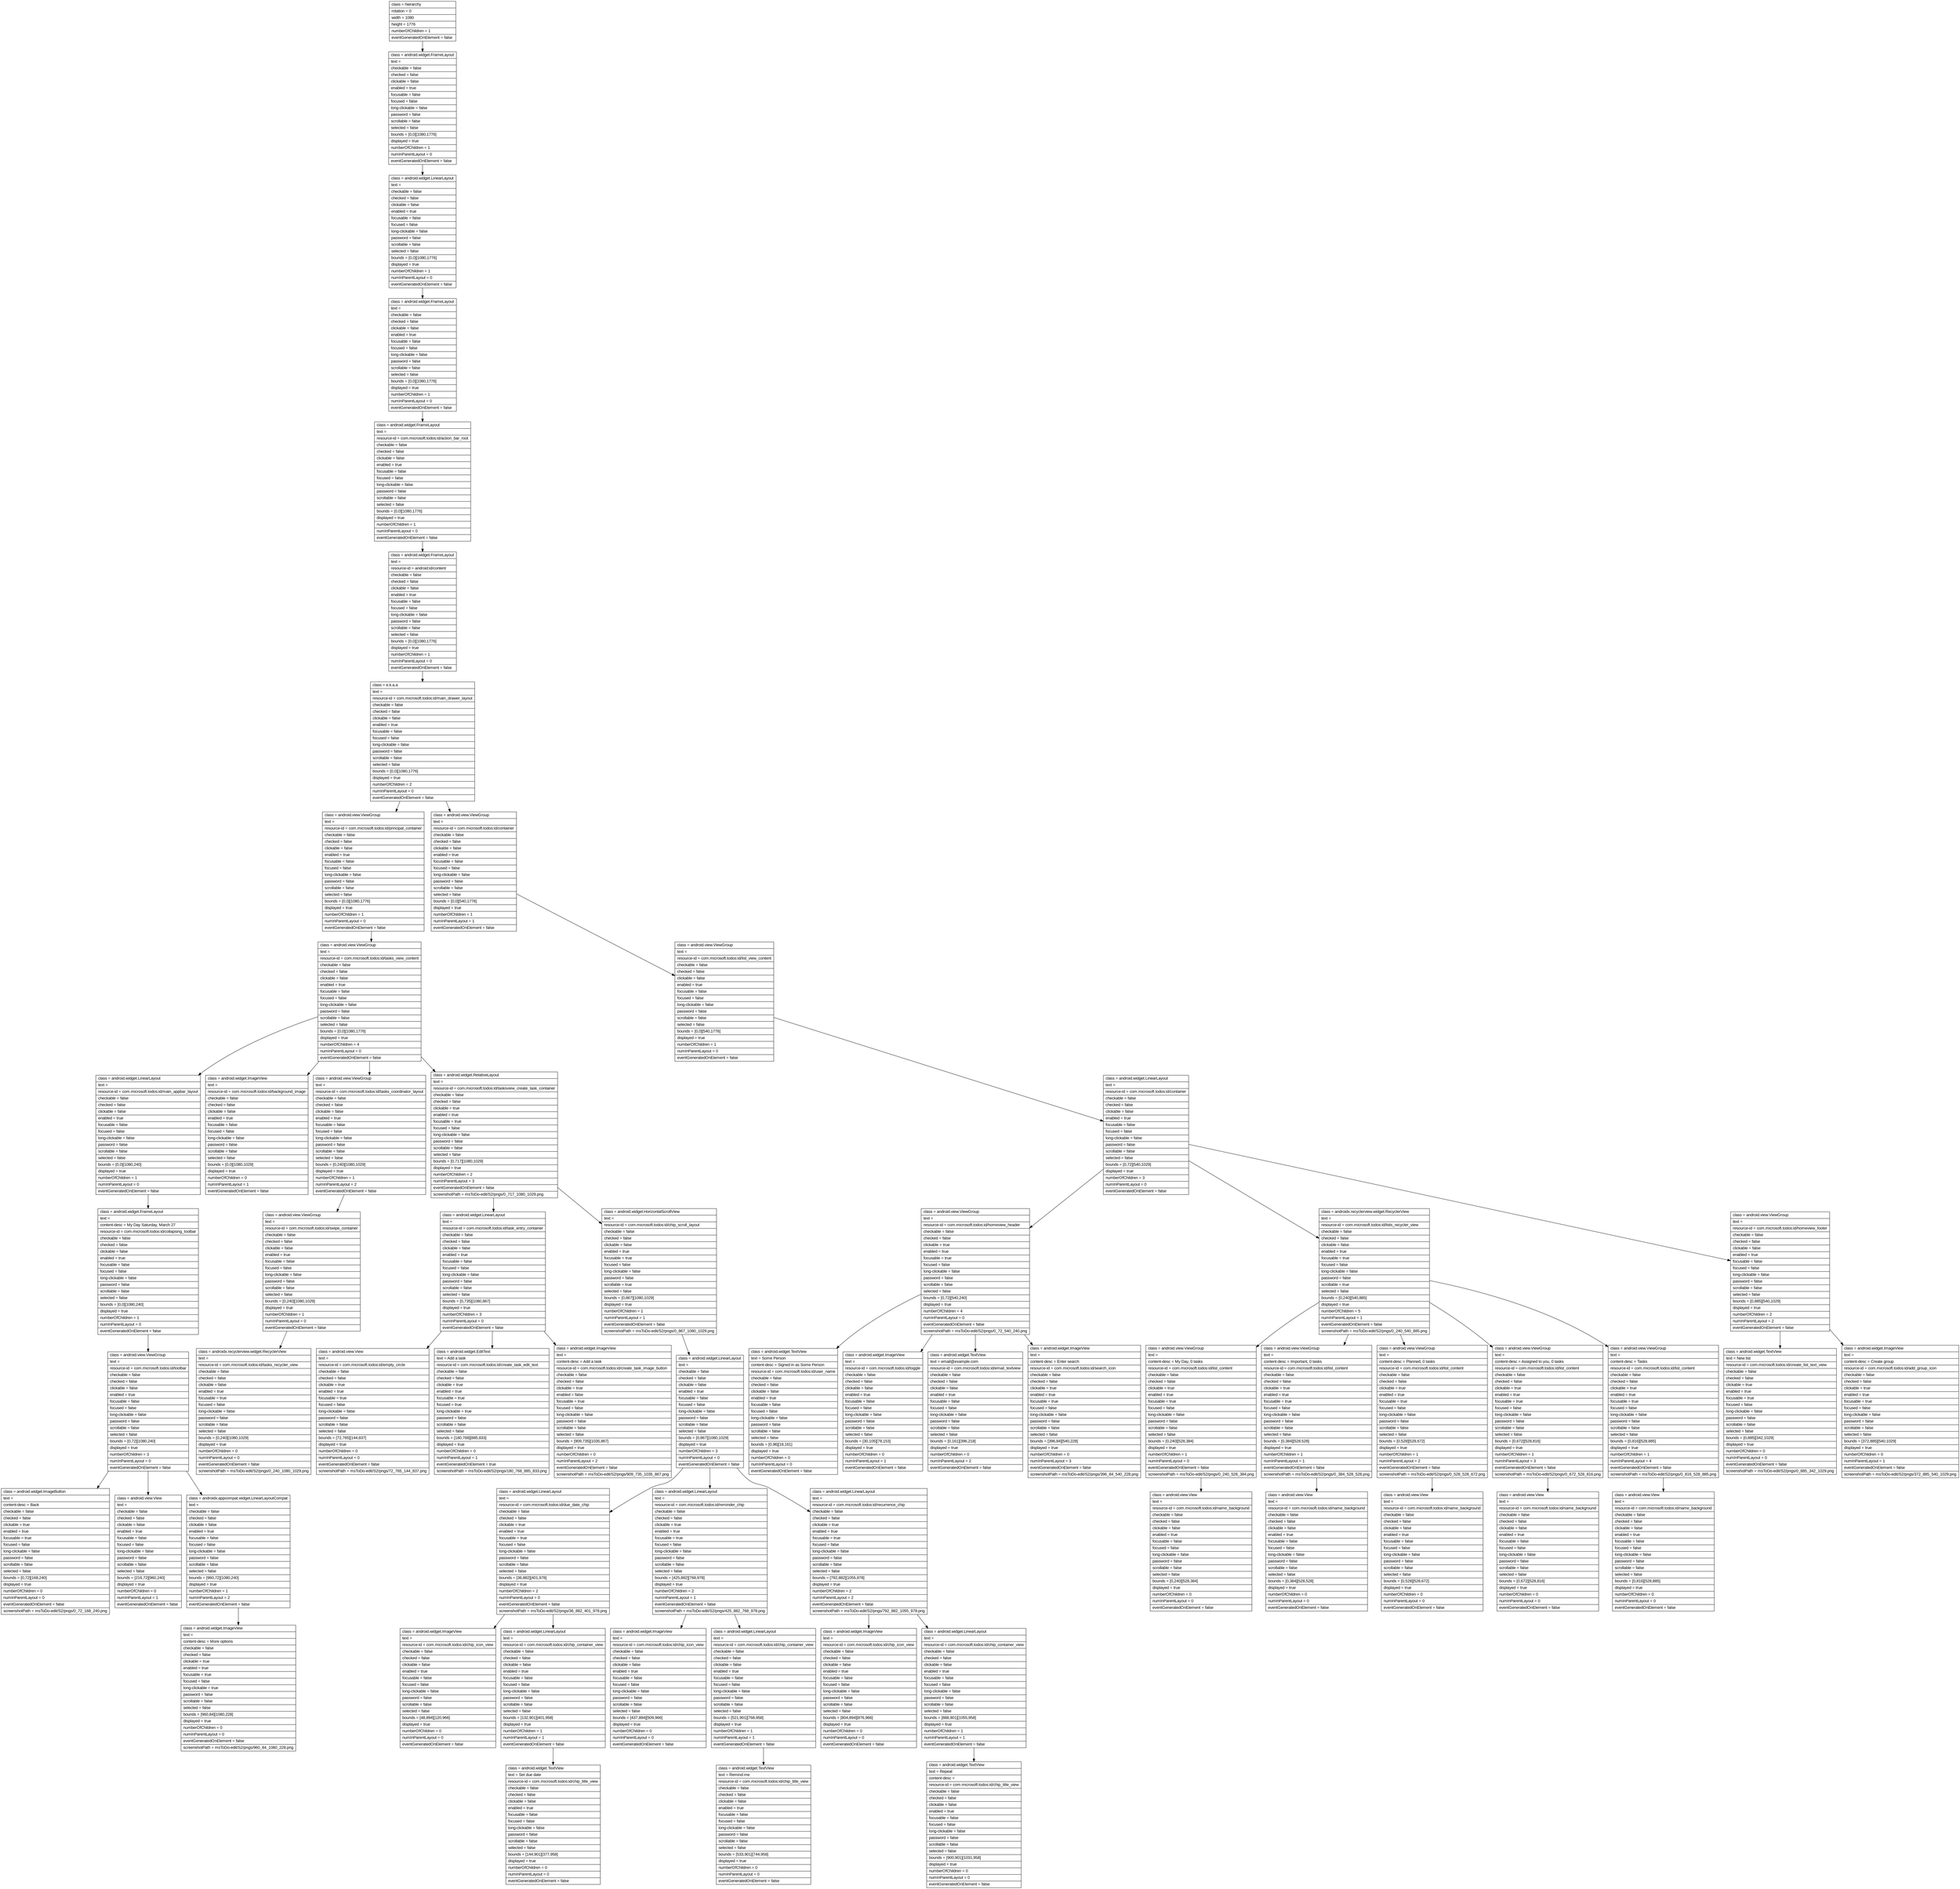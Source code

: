 digraph Layout {

	node [shape=record fontname=Arial];

	0	[label="{class = hierarchy\l|rotation = 0\l|width = 1080\l|height = 1776\l|numberOfChildren = 1\l|eventGeneratedOnElement = false \l}"]
	1	[label="{class = android.widget.FrameLayout\l|text = \l|checkable = false\l|checked = false\l|clickable = false\l|enabled = true\l|focusable = false\l|focused = false\l|long-clickable = false\l|password = false\l|scrollable = false\l|selected = false\l|bounds = [0,0][1080,1776]\l|displayed = true\l|numberOfChildren = 1\l|numInParentLayout = 0\l|eventGeneratedOnElement = false \l}"]
	2	[label="{class = android.widget.LinearLayout\l|text = \l|checkable = false\l|checked = false\l|clickable = false\l|enabled = true\l|focusable = false\l|focused = false\l|long-clickable = false\l|password = false\l|scrollable = false\l|selected = false\l|bounds = [0,0][1080,1776]\l|displayed = true\l|numberOfChildren = 1\l|numInParentLayout = 0\l|eventGeneratedOnElement = false \l}"]
	3	[label="{class = android.widget.FrameLayout\l|text = \l|checkable = false\l|checked = false\l|clickable = false\l|enabled = true\l|focusable = false\l|focused = false\l|long-clickable = false\l|password = false\l|scrollable = false\l|selected = false\l|bounds = [0,0][1080,1776]\l|displayed = true\l|numberOfChildren = 1\l|numInParentLayout = 0\l|eventGeneratedOnElement = false \l}"]
	4	[label="{class = android.widget.FrameLayout\l|text = \l|resource-id = com.microsoft.todos:id/action_bar_root\l|checkable = false\l|checked = false\l|clickable = false\l|enabled = true\l|focusable = false\l|focused = false\l|long-clickable = false\l|password = false\l|scrollable = false\l|selected = false\l|bounds = [0,0][1080,1776]\l|displayed = true\l|numberOfChildren = 1\l|numInParentLayout = 0\l|eventGeneratedOnElement = false \l}"]
	5	[label="{class = android.widget.FrameLayout\l|text = \l|resource-id = android:id/content\l|checkable = false\l|checked = false\l|clickable = false\l|enabled = true\l|focusable = false\l|focused = false\l|long-clickable = false\l|password = false\l|scrollable = false\l|selected = false\l|bounds = [0,0][1080,1776]\l|displayed = true\l|numberOfChildren = 1\l|numInParentLayout = 0\l|eventGeneratedOnElement = false \l}"]
	6	[label="{class = e.k.a.a\l|text = \l|resource-id = com.microsoft.todos:id/main_drawer_layout\l|checkable = false\l|checked = false\l|clickable = false\l|enabled = true\l|focusable = false\l|focused = false\l|long-clickable = false\l|password = false\l|scrollable = false\l|selected = false\l|bounds = [0,0][1080,1776]\l|displayed = true\l|numberOfChildren = 2\l|numInParentLayout = 0\l|eventGeneratedOnElement = false \l}"]
	7	[label="{class = android.view.ViewGroup\l|text = \l|resource-id = com.microsoft.todos:id/principal_container\l|checkable = false\l|checked = false\l|clickable = false\l|enabled = true\l|focusable = false\l|focused = false\l|long-clickable = false\l|password = false\l|scrollable = false\l|selected = false\l|bounds = [0,0][1080,1776]\l|displayed = true\l|numberOfChildren = 1\l|numInParentLayout = 0\l|eventGeneratedOnElement = false \l}"]
	8	[label="{class = android.view.ViewGroup\l|text = \l|resource-id = com.microsoft.todos:id/container\l|checkable = false\l|checked = false\l|clickable = false\l|enabled = true\l|focusable = false\l|focused = false\l|long-clickable = false\l|password = false\l|scrollable = false\l|selected = false\l|bounds = [0,0][540,1776]\l|displayed = true\l|numberOfChildren = 1\l|numInParentLayout = 1\l|eventGeneratedOnElement = false \l}"]
	9	[label="{class = android.view.ViewGroup\l|text = \l|resource-id = com.microsoft.todos:id/tasks_view_content\l|checkable = false\l|checked = false\l|clickable = false\l|enabled = true\l|focusable = false\l|focused = false\l|long-clickable = false\l|password = false\l|scrollable = false\l|selected = false\l|bounds = [0,0][1080,1776]\l|displayed = true\l|numberOfChildren = 4\l|numInParentLayout = 0\l|eventGeneratedOnElement = false \l}"]
	10	[label="{class = android.view.ViewGroup\l|text = \l|resource-id = com.microsoft.todos:id/list_view_content\l|checkable = false\l|checked = false\l|clickable = false\l|enabled = true\l|focusable = false\l|focused = false\l|long-clickable = false\l|password = false\l|scrollable = false\l|selected = false\l|bounds = [0,0][540,1776]\l|displayed = true\l|numberOfChildren = 1\l|numInParentLayout = 0\l|eventGeneratedOnElement = false \l}"]
	11	[label="{class = android.widget.LinearLayout\l|text = \l|resource-id = com.microsoft.todos:id/main_appbar_layout\l|checkable = false\l|checked = false\l|clickable = false\l|enabled = true\l|focusable = false\l|focused = false\l|long-clickable = false\l|password = false\l|scrollable = false\l|selected = false\l|bounds = [0,0][1080,240]\l|displayed = true\l|numberOfChildren = 1\l|numInParentLayout = 0\l|eventGeneratedOnElement = false \l}"]
	12	[label="{class = android.widget.ImageView\l|text = \l|resource-id = com.microsoft.todos:id/background_image\l|checkable = false\l|checked = false\l|clickable = false\l|enabled = true\l|focusable = false\l|focused = false\l|long-clickable = false\l|password = false\l|scrollable = false\l|selected = false\l|bounds = [0,0][1080,1029]\l|displayed = true\l|numberOfChildren = 0\l|numInParentLayout = 1\l|eventGeneratedOnElement = false \l}"]
	13	[label="{class = android.view.ViewGroup\l|text = \l|resource-id = com.microsoft.todos:id/tasks_coordinator_layout\l|checkable = false\l|checked = false\l|clickable = false\l|enabled = true\l|focusable = false\l|focused = false\l|long-clickable = false\l|password = false\l|scrollable = false\l|selected = false\l|bounds = [0,240][1080,1029]\l|displayed = true\l|numberOfChildren = 1\l|numInParentLayout = 2\l|eventGeneratedOnElement = false \l}"]
	14	[label="{class = android.widget.RelativeLayout\l|text = \l|resource-id = com.microsoft.todos:id/tasksview_create_task_container\l|checkable = false\l|checked = false\l|clickable = true\l|enabled = true\l|focusable = true\l|focused = false\l|long-clickable = false\l|password = false\l|scrollable = false\l|selected = false\l|bounds = [0,717][1080,1029]\l|displayed = true\l|numberOfChildren = 2\l|numInParentLayout = 3\l|eventGeneratedOnElement = false \l|screenshotPath = msToDo-edit/S2/pngs/0_717_1080_1029.png\l}"]
	15	[label="{class = android.widget.LinearLayout\l|text = \l|resource-id = com.microsoft.todos:id/container\l|checkable = false\l|checked = false\l|clickable = false\l|enabled = true\l|focusable = false\l|focused = false\l|long-clickable = false\l|password = false\l|scrollable = false\l|selected = false\l|bounds = [0,72][540,1029]\l|displayed = true\l|numberOfChildren = 3\l|numInParentLayout = 0\l|eventGeneratedOnElement = false \l}"]
	16	[label="{class = android.widget.FrameLayout\l|text = \l|content-desc = My Day Saturday, March 27\l|resource-id = com.microsoft.todos:id/collapsing_toolbar\l|checkable = false\l|checked = false\l|clickable = false\l|enabled = true\l|focusable = false\l|focused = false\l|long-clickable = false\l|password = false\l|scrollable = false\l|selected = false\l|bounds = [0,0][1080,240]\l|displayed = true\l|numberOfChildren = 1\l|numInParentLayout = 0\l|eventGeneratedOnElement = false \l}"]
	17	[label="{class = android.view.ViewGroup\l|text = \l|resource-id = com.microsoft.todos:id/swipe_container\l|checkable = false\l|checked = false\l|clickable = false\l|enabled = true\l|focusable = false\l|focused = false\l|long-clickable = false\l|password = false\l|scrollable = false\l|selected = false\l|bounds = [0,240][1080,1029]\l|displayed = true\l|numberOfChildren = 1\l|numInParentLayout = 0\l|eventGeneratedOnElement = false \l}"]
	18	[label="{class = android.widget.LinearLayout\l|text = \l|resource-id = com.microsoft.todos:id/task_entry_container\l|checkable = false\l|checked = false\l|clickable = false\l|enabled = true\l|focusable = false\l|focused = false\l|long-clickable = false\l|password = false\l|scrollable = false\l|selected = false\l|bounds = [0,735][1080,867]\l|displayed = true\l|numberOfChildren = 3\l|numInParentLayout = 0\l|eventGeneratedOnElement = false \l}"]
	19	[label="{class = android.widget.HorizontalScrollView\l|text = \l|resource-id = com.microsoft.todos:id/chip_scroll_layout\l|checkable = false\l|checked = false\l|clickable = false\l|enabled = true\l|focusable = true\l|focused = false\l|long-clickable = false\l|password = false\l|scrollable = true\l|selected = false\l|bounds = [0,867][1080,1029]\l|displayed = true\l|numberOfChildren = 1\l|numInParentLayout = 1\l|eventGeneratedOnElement = false \l|screenshotPath = msToDo-edit/S2/pngs/0_867_1080_1029.png\l}"]
	20	[label="{class = android.view.ViewGroup\l|text = \l|resource-id = com.microsoft.todos:id/homeview_header\l|checkable = false\l|checked = false\l|clickable = true\l|enabled = true\l|focusable = true\l|focused = false\l|long-clickable = false\l|password = false\l|scrollable = false\l|selected = false\l|bounds = [0,72][540,240]\l|displayed = true\l|numberOfChildren = 4\l|numInParentLayout = 0\l|eventGeneratedOnElement = false \l|screenshotPath = msToDo-edit/S2/pngs/0_72_540_240.png\l}"]
	21	[label="{class = androidx.recyclerview.widget.RecyclerView\l|text = \l|resource-id = com.microsoft.todos:id/lists_recycler_view\l|checkable = false\l|checked = false\l|clickable = false\l|enabled = true\l|focusable = true\l|focused = false\l|long-clickable = false\l|password = false\l|scrollable = true\l|selected = false\l|bounds = [0,240][540,885]\l|displayed = true\l|numberOfChildren = 5\l|numInParentLayout = 1\l|eventGeneratedOnElement = false \l|screenshotPath = msToDo-edit/S2/pngs/0_240_540_885.png\l}"]
	22	[label="{class = android.view.ViewGroup\l|text = \l|resource-id = com.microsoft.todos:id/homeview_footer\l|checkable = false\l|checked = false\l|clickable = false\l|enabled = true\l|focusable = false\l|focused = false\l|long-clickable = false\l|password = false\l|scrollable = false\l|selected = false\l|bounds = [0,885][540,1029]\l|displayed = true\l|numberOfChildren = 2\l|numInParentLayout = 2\l|eventGeneratedOnElement = false \l}"]
	23	[label="{class = android.view.ViewGroup\l|text = \l|resource-id = com.microsoft.todos:id/toolbar\l|checkable = false\l|checked = false\l|clickable = false\l|enabled = true\l|focusable = false\l|focused = false\l|long-clickable = false\l|password = false\l|scrollable = false\l|selected = false\l|bounds = [0,72][1080,240]\l|displayed = true\l|numberOfChildren = 3\l|numInParentLayout = 0\l|eventGeneratedOnElement = false \l}"]
	24	[label="{class = androidx.recyclerview.widget.RecyclerView\l|text = \l|resource-id = com.microsoft.todos:id/tasks_recycler_view\l|checkable = false\l|checked = false\l|clickable = false\l|enabled = true\l|focusable = true\l|focused = false\l|long-clickable = false\l|password = false\l|scrollable = false\l|selected = false\l|bounds = [0,240][1080,1029]\l|displayed = true\l|numberOfChildren = 0\l|numInParentLayout = 0\l|eventGeneratedOnElement = false \l|screenshotPath = msToDo-edit/S2/pngs/0_240_1080_1029.png\l}"]
	25	[label="{class = android.view.View\l|text = \l|resource-id = com.microsoft.todos:id/empty_circle\l|checkable = false\l|checked = false\l|clickable = true\l|enabled = true\l|focusable = true\l|focused = false\l|long-clickable = false\l|password = false\l|scrollable = false\l|selected = false\l|bounds = [72,765][144,837]\l|displayed = true\l|numberOfChildren = 0\l|numInParentLayout = 0\l|eventGeneratedOnElement = false \l|screenshotPath = msToDo-edit/S2/pngs/72_765_144_837.png\l}"]
	26	[label="{class = android.widget.EditText\l|text = Add a task\l|resource-id = com.microsoft.todos:id/create_task_edit_text\l|checkable = false\l|checked = false\l|clickable = true\l|enabled = true\l|focusable = true\l|focused = true\l|long-clickable = true\l|password = false\l|scrollable = false\l|selected = false\l|bounds = [180,768][885,833]\l|displayed = true\l|numberOfChildren = 0\l|numInParentLayout = 1\l|eventGeneratedOnElement = true \l|screenshotPath = msToDo-edit/S2/pngs/180_768_885_833.png\l}"]
	27	[label="{class = android.widget.ImageView\l|text = \l|content-desc = Add a task\l|resource-id = com.microsoft.todos:id/create_task_image_button\l|checkable = false\l|checked = false\l|clickable = true\l|enabled = false\l|focusable = true\l|focused = false\l|long-clickable = false\l|password = false\l|scrollable = false\l|selected = false\l|bounds = [909,735][1035,867]\l|displayed = true\l|numberOfChildren = 0\l|numInParentLayout = 2\l|eventGeneratedOnElement = false \l|screenshotPath = msToDo-edit/S2/pngs/909_735_1035_867.png\l}"]
	28	[label="{class = android.widget.LinearLayout\l|text = \l|checkable = false\l|checked = false\l|clickable = false\l|enabled = true\l|focusable = false\l|focused = false\l|long-clickable = false\l|password = false\l|scrollable = false\l|selected = false\l|bounds = [0,867][1080,1029]\l|displayed = true\l|numberOfChildren = 3\l|numInParentLayout = 0\l|eventGeneratedOnElement = false \l}"]
	29	[label="{class = android.widget.TextView\l|text = Some Person\l|content-desc = Signed in as Some Person\l|resource-id = com.microsoft.todos:id/user_name\l|checkable = false\l|checked = false\l|clickable = false\l|enabled = true\l|focusable = false\l|focused = false\l|long-clickable = false\l|password = false\l|scrollable = false\l|selected = false\l|bounds = [0,96][18,161]\l|displayed = true\l|numberOfChildren = 0\l|numInParentLayout = 0\l|eventGeneratedOnElement = false \l}"]
	30	[label="{class = android.widget.ImageView\l|text = \l|resource-id = com.microsoft.todos:id/toggle\l|checkable = false\l|checked = false\l|clickable = false\l|enabled = true\l|focusable = false\l|focused = false\l|long-clickable = false\l|password = false\l|scrollable = false\l|selected = false\l|bounds = [30,105][78,153]\l|displayed = true\l|numberOfChildren = 0\l|numInParentLayout = 1\l|eventGeneratedOnElement = false \l}"]
	31	[label="{class = android.widget.TextView\l|text = email@example.com\l|resource-id = com.microsoft.todos:id/email_textview\l|checkable = false\l|checked = false\l|clickable = false\l|enabled = true\l|focusable = false\l|focused = false\l|long-clickable = false\l|password = false\l|scrollable = false\l|selected = false\l|bounds = [0,161][396,218]\l|displayed = true\l|numberOfChildren = 0\l|numInParentLayout = 2\l|eventGeneratedOnElement = false \l}"]
	32	[label="{class = android.widget.ImageView\l|text = \l|content-desc = Enter search\l|resource-id = com.microsoft.todos:id/search_icon\l|checkable = false\l|checked = false\l|clickable = true\l|enabled = true\l|focusable = true\l|focused = false\l|long-clickable = false\l|password = false\l|scrollable = false\l|selected = false\l|bounds = [396,84][540,228]\l|displayed = true\l|numberOfChildren = 0\l|numInParentLayout = 3\l|eventGeneratedOnElement = false \l|screenshotPath = msToDo-edit/S2/pngs/396_84_540_228.png\l}"]
	33	[label="{class = android.view.ViewGroup\l|text = \l|content-desc = My Day, 0 tasks\l|resource-id = com.microsoft.todos:id/list_content\l|checkable = false\l|checked = false\l|clickable = true\l|enabled = true\l|focusable = true\l|focused = false\l|long-clickable = false\l|password = false\l|scrollable = false\l|selected = false\l|bounds = [0,240][528,384]\l|displayed = true\l|numberOfChildren = 1\l|numInParentLayout = 0\l|eventGeneratedOnElement = false \l|screenshotPath = msToDo-edit/S2/pngs/0_240_528_384.png\l}"]
	34	[label="{class = android.view.ViewGroup\l|text = \l|content-desc = Important, 0 tasks\l|resource-id = com.microsoft.todos:id/list_content\l|checkable = false\l|checked = false\l|clickable = true\l|enabled = true\l|focusable = true\l|focused = false\l|long-clickable = false\l|password = false\l|scrollable = false\l|selected = false\l|bounds = [0,384][528,528]\l|displayed = true\l|numberOfChildren = 1\l|numInParentLayout = 1\l|eventGeneratedOnElement = false \l|screenshotPath = msToDo-edit/S2/pngs/0_384_528_528.png\l}"]
	35	[label="{class = android.view.ViewGroup\l|text = \l|content-desc = Planned, 0 tasks\l|resource-id = com.microsoft.todos:id/list_content\l|checkable = false\l|checked = false\l|clickable = true\l|enabled = true\l|focusable = true\l|focused = false\l|long-clickable = false\l|password = false\l|scrollable = false\l|selected = false\l|bounds = [0,528][528,672]\l|displayed = true\l|numberOfChildren = 1\l|numInParentLayout = 2\l|eventGeneratedOnElement = false \l|screenshotPath = msToDo-edit/S2/pngs/0_528_528_672.png\l}"]
	36	[label="{class = android.view.ViewGroup\l|text = \l|content-desc = Assigned to you, 0 tasks\l|resource-id = com.microsoft.todos:id/list_content\l|checkable = false\l|checked = false\l|clickable = true\l|enabled = true\l|focusable = true\l|focused = false\l|long-clickable = false\l|password = false\l|scrollable = false\l|selected = false\l|bounds = [0,672][528,816]\l|displayed = true\l|numberOfChildren = 1\l|numInParentLayout = 3\l|eventGeneratedOnElement = false \l|screenshotPath = msToDo-edit/S2/pngs/0_672_528_816.png\l}"]
	37	[label="{class = android.view.ViewGroup\l|text = \l|content-desc = Tasks\l|resource-id = com.microsoft.todos:id/list_content\l|checkable = false\l|checked = false\l|clickable = true\l|enabled = true\l|focusable = true\l|focused = false\l|long-clickable = false\l|password = false\l|scrollable = false\l|selected = false\l|bounds = [0,816][528,885]\l|displayed = true\l|numberOfChildren = 1\l|numInParentLayout = 4\l|eventGeneratedOnElement = false \l|screenshotPath = msToDo-edit/S2/pngs/0_816_528_885.png\l}"]
	38	[label="{class = android.widget.TextView\l|text = New list\l|resource-id = com.microsoft.todos:id/create_list_text_view\l|checkable = false\l|checked = false\l|clickable = true\l|enabled = true\l|focusable = true\l|focused = false\l|long-clickable = false\l|password = false\l|scrollable = false\l|selected = false\l|bounds = [0,885][342,1029]\l|displayed = true\l|numberOfChildren = 0\l|numInParentLayout = 0\l|eventGeneratedOnElement = false \l|screenshotPath = msToDo-edit/S2/pngs/0_885_342_1029.png\l}"]
	39	[label="{class = android.widget.ImageView\l|text = \l|content-desc = Create group\l|resource-id = com.microsoft.todos:id/add_group_icon\l|checkable = false\l|checked = false\l|clickable = true\l|enabled = true\l|focusable = true\l|focused = false\l|long-clickable = false\l|password = false\l|scrollable = false\l|selected = false\l|bounds = [372,885][540,1029]\l|displayed = true\l|numberOfChildren = 0\l|numInParentLayout = 1\l|eventGeneratedOnElement = false \l|screenshotPath = msToDo-edit/S2/pngs/372_885_540_1029.png\l}"]
	40	[label="{class = android.widget.ImageButton\l|text = \l|content-desc = Back\l|checkable = false\l|checked = false\l|clickable = true\l|enabled = true\l|focusable = true\l|focused = false\l|long-clickable = false\l|password = false\l|scrollable = false\l|selected = false\l|bounds = [0,72][168,240]\l|displayed = true\l|numberOfChildren = 0\l|numInParentLayout = 0\l|eventGeneratedOnElement = false \l|screenshotPath = msToDo-edit/S2/pngs/0_72_168_240.png\l}"]
	41	[label="{class = android.view.View\l|text = \l|checkable = false\l|checked = false\l|clickable = false\l|enabled = true\l|focusable = false\l|focused = false\l|long-clickable = false\l|password = false\l|scrollable = false\l|selected = false\l|bounds = [216,72][960,240]\l|displayed = true\l|numberOfChildren = 0\l|numInParentLayout = 1\l|eventGeneratedOnElement = false \l}"]
	42	[label="{class = androidx.appcompat.widget.LinearLayoutCompat\l|text = \l|checkable = false\l|checked = false\l|clickable = false\l|enabled = true\l|focusable = false\l|focused = false\l|long-clickable = false\l|password = false\l|scrollable = false\l|selected = false\l|bounds = [960,72][1080,240]\l|displayed = true\l|numberOfChildren = 1\l|numInParentLayout = 2\l|eventGeneratedOnElement = false \l}"]
	43	[label="{class = android.widget.LinearLayout\l|text = \l|resource-id = com.microsoft.todos:id/due_date_chip\l|checkable = false\l|checked = false\l|clickable = true\l|enabled = true\l|focusable = true\l|focused = false\l|long-clickable = false\l|password = false\l|scrollable = false\l|selected = false\l|bounds = [36,882][401,978]\l|displayed = true\l|numberOfChildren = 2\l|numInParentLayout = 0\l|eventGeneratedOnElement = false \l|screenshotPath = msToDo-edit/S2/pngs/36_882_401_978.png\l}"]
	44	[label="{class = android.widget.LinearLayout\l|text = \l|resource-id = com.microsoft.todos:id/reminder_chip\l|checkable = false\l|checked = false\l|clickable = true\l|enabled = true\l|focusable = true\l|focused = false\l|long-clickable = false\l|password = false\l|scrollable = false\l|selected = false\l|bounds = [425,882][768,978]\l|displayed = true\l|numberOfChildren = 2\l|numInParentLayout = 1\l|eventGeneratedOnElement = false \l|screenshotPath = msToDo-edit/S2/pngs/425_882_768_978.png\l}"]
	45	[label="{class = android.widget.LinearLayout\l|text = \l|resource-id = com.microsoft.todos:id/recurrence_chip\l|checkable = false\l|checked = false\l|clickable = true\l|enabled = true\l|focusable = true\l|focused = false\l|long-clickable = false\l|password = false\l|scrollable = false\l|selected = false\l|bounds = [792,882][1055,978]\l|displayed = true\l|numberOfChildren = 2\l|numInParentLayout = 2\l|eventGeneratedOnElement = false \l|screenshotPath = msToDo-edit/S2/pngs/792_882_1055_978.png\l}"]
	46	[label="{class = android.view.View\l|text = \l|resource-id = com.microsoft.todos:id/name_background\l|checkable = false\l|checked = false\l|clickable = false\l|enabled = true\l|focusable = false\l|focused = false\l|long-clickable = false\l|password = false\l|scrollable = false\l|selected = false\l|bounds = [0,240][528,384]\l|displayed = true\l|numberOfChildren = 0\l|numInParentLayout = 0\l|eventGeneratedOnElement = false \l}"]
	47	[label="{class = android.view.View\l|text = \l|resource-id = com.microsoft.todos:id/name_background\l|checkable = false\l|checked = false\l|clickable = false\l|enabled = true\l|focusable = false\l|focused = false\l|long-clickable = false\l|password = false\l|scrollable = false\l|selected = false\l|bounds = [0,384][528,528]\l|displayed = true\l|numberOfChildren = 0\l|numInParentLayout = 0\l|eventGeneratedOnElement = false \l}"]
	48	[label="{class = android.view.View\l|text = \l|resource-id = com.microsoft.todos:id/name_background\l|checkable = false\l|checked = false\l|clickable = false\l|enabled = true\l|focusable = false\l|focused = false\l|long-clickable = false\l|password = false\l|scrollable = false\l|selected = false\l|bounds = [0,528][528,672]\l|displayed = true\l|numberOfChildren = 0\l|numInParentLayout = 0\l|eventGeneratedOnElement = false \l}"]
	49	[label="{class = android.view.View\l|text = \l|resource-id = com.microsoft.todos:id/name_background\l|checkable = false\l|checked = false\l|clickable = false\l|enabled = true\l|focusable = false\l|focused = false\l|long-clickable = false\l|password = false\l|scrollable = false\l|selected = false\l|bounds = [0,672][528,816]\l|displayed = true\l|numberOfChildren = 0\l|numInParentLayout = 0\l|eventGeneratedOnElement = false \l}"]
	50	[label="{class = android.view.View\l|text = \l|resource-id = com.microsoft.todos:id/name_background\l|checkable = false\l|checked = false\l|clickable = false\l|enabled = true\l|focusable = false\l|focused = false\l|long-clickable = false\l|password = false\l|scrollable = false\l|selected = false\l|bounds = [0,816][528,885]\l|displayed = true\l|numberOfChildren = 0\l|numInParentLayout = 0\l|eventGeneratedOnElement = false \l}"]
	51	[label="{class = android.widget.ImageView\l|text = \l|content-desc = More options\l|checkable = false\l|checked = false\l|clickable = true\l|enabled = true\l|focusable = true\l|focused = false\l|long-clickable = true\l|password = false\l|scrollable = false\l|selected = false\l|bounds = [960,84][1080,228]\l|displayed = true\l|numberOfChildren = 0\l|numInParentLayout = 0\l|eventGeneratedOnElement = false \l|screenshotPath = msToDo-edit/S2/pngs/960_84_1080_228.png\l}"]
	52	[label="{class = android.widget.ImageView\l|text = \l|resource-id = com.microsoft.todos:id/chip_icon_view\l|checkable = false\l|checked = false\l|clickable = false\l|enabled = true\l|focusable = false\l|focused = false\l|long-clickable = false\l|password = false\l|scrollable = false\l|selected = false\l|bounds = [48,894][120,966]\l|displayed = true\l|numberOfChildren = 0\l|numInParentLayout = 0\l|eventGeneratedOnElement = false \l}"]
	53	[label="{class = android.widget.LinearLayout\l|text = \l|resource-id = com.microsoft.todos:id/chip_container_view\l|checkable = false\l|checked = false\l|clickable = false\l|enabled = true\l|focusable = false\l|focused = false\l|long-clickable = false\l|password = false\l|scrollable = false\l|selected = false\l|bounds = [132,901][401,958]\l|displayed = true\l|numberOfChildren = 1\l|numInParentLayout = 1\l|eventGeneratedOnElement = false \l}"]
	54	[label="{class = android.widget.ImageView\l|text = \l|resource-id = com.microsoft.todos:id/chip_icon_view\l|checkable = false\l|checked = false\l|clickable = false\l|enabled = true\l|focusable = false\l|focused = false\l|long-clickable = false\l|password = false\l|scrollable = false\l|selected = false\l|bounds = [437,894][509,966]\l|displayed = true\l|numberOfChildren = 0\l|numInParentLayout = 0\l|eventGeneratedOnElement = false \l}"]
	55	[label="{class = android.widget.LinearLayout\l|text = \l|resource-id = com.microsoft.todos:id/chip_container_view\l|checkable = false\l|checked = false\l|clickable = false\l|enabled = true\l|focusable = false\l|focused = false\l|long-clickable = false\l|password = false\l|scrollable = false\l|selected = false\l|bounds = [521,901][768,958]\l|displayed = true\l|numberOfChildren = 1\l|numInParentLayout = 1\l|eventGeneratedOnElement = false \l}"]
	56	[label="{class = android.widget.ImageView\l|text = \l|resource-id = com.microsoft.todos:id/chip_icon_view\l|checkable = false\l|checked = false\l|clickable = false\l|enabled = true\l|focusable = false\l|focused = false\l|long-clickable = false\l|password = false\l|scrollable = false\l|selected = false\l|bounds = [804,894][876,966]\l|displayed = true\l|numberOfChildren = 0\l|numInParentLayout = 0\l|eventGeneratedOnElement = false \l}"]
	57	[label="{class = android.widget.LinearLayout\l|text = \l|resource-id = com.microsoft.todos:id/chip_container_view\l|checkable = false\l|checked = false\l|clickable = false\l|enabled = true\l|focusable = false\l|focused = false\l|long-clickable = false\l|password = false\l|scrollable = false\l|selected = false\l|bounds = [888,901][1055,958]\l|displayed = true\l|numberOfChildren = 1\l|numInParentLayout = 1\l|eventGeneratedOnElement = false \l}"]
	58	[label="{class = android.widget.TextView\l|text = Set due date\l|resource-id = com.microsoft.todos:id/chip_title_view\l|checkable = false\l|checked = false\l|clickable = false\l|enabled = true\l|focusable = false\l|focused = false\l|long-clickable = false\l|password = false\l|scrollable = false\l|selected = false\l|bounds = [144,901][377,958]\l|displayed = true\l|numberOfChildren = 0\l|numInParentLayout = 0\l|eventGeneratedOnElement = false \l}"]
	59	[label="{class = android.widget.TextView\l|text = Remind me\l|resource-id = com.microsoft.todos:id/chip_title_view\l|checkable = false\l|checked = false\l|clickable = false\l|enabled = true\l|focusable = false\l|focused = false\l|long-clickable = false\l|password = false\l|scrollable = false\l|selected = false\l|bounds = [533,901][744,958]\l|displayed = true\l|numberOfChildren = 0\l|numInParentLayout = 0\l|eventGeneratedOnElement = false \l}"]
	60	[label="{class = android.widget.TextView\l|text = Repeat\l|content-desc = \l|resource-id = com.microsoft.todos:id/chip_title_view\l|checkable = false\l|checked = false\l|clickable = false\l|enabled = true\l|focusable = false\l|focused = false\l|long-clickable = false\l|password = false\l|scrollable = false\l|selected = false\l|bounds = [900,901][1031,958]\l|displayed = true\l|numberOfChildren = 0\l|numInParentLayout = 0\l|eventGeneratedOnElement = false \l}"]


	0 -> 1
	1 -> 2
	2 -> 3
	3 -> 4
	4 -> 5
	5 -> 6
	6 -> 7
	6 -> 8
	7 -> 9
	8 -> 10
	9 -> 11
	9 -> 12
	9 -> 13
	9 -> 14
	10 -> 15
	11 -> 16
	13 -> 17
	14 -> 18
	14 -> 19
	15 -> 20
	15 -> 21
	15 -> 22
	16 -> 23
	17 -> 24
	18 -> 25
	18 -> 26
	18 -> 27
	19 -> 28
	20 -> 29
	20 -> 30
	20 -> 31
	20 -> 32
	21 -> 33
	21 -> 34
	21 -> 35
	21 -> 36
	21 -> 37
	22 -> 38
	22 -> 39
	23 -> 40
	23 -> 41
	23 -> 42
	28 -> 43
	28 -> 44
	28 -> 45
	33 -> 46
	34 -> 47
	35 -> 48
	36 -> 49
	37 -> 50
	42 -> 51
	43 -> 52
	43 -> 53
	44 -> 54
	44 -> 55
	45 -> 56
	45 -> 57
	53 -> 58
	55 -> 59
	57 -> 60


}